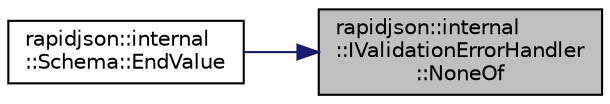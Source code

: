 digraph "rapidjson::internal::IValidationErrorHandler::NoneOf"
{
 // INTERACTIVE_SVG=YES
 // LATEX_PDF_SIZE
  edge [fontname="Helvetica",fontsize="10",labelfontname="Helvetica",labelfontsize="10"];
  node [fontname="Helvetica",fontsize="10",shape=record];
  rankdir="RL";
  Node62 [label="rapidjson::internal\l::IValidationErrorHandler\l::NoneOf",height=0.2,width=0.4,color="black", fillcolor="grey75", style="filled", fontcolor="black",tooltip=" "];
  Node62 -> Node63 [dir="back",color="midnightblue",fontsize="10",style="solid",fontname="Helvetica"];
  Node63 [label="rapidjson::internal\l::Schema::EndValue",height=0.2,width=0.4,color="black", fillcolor="white", style="filled",URL="$classrapidjson_1_1internal_1_1_schema.html#a6a23f4f0c794779e3e257d7b360dc8b7",tooltip=" "];
}
